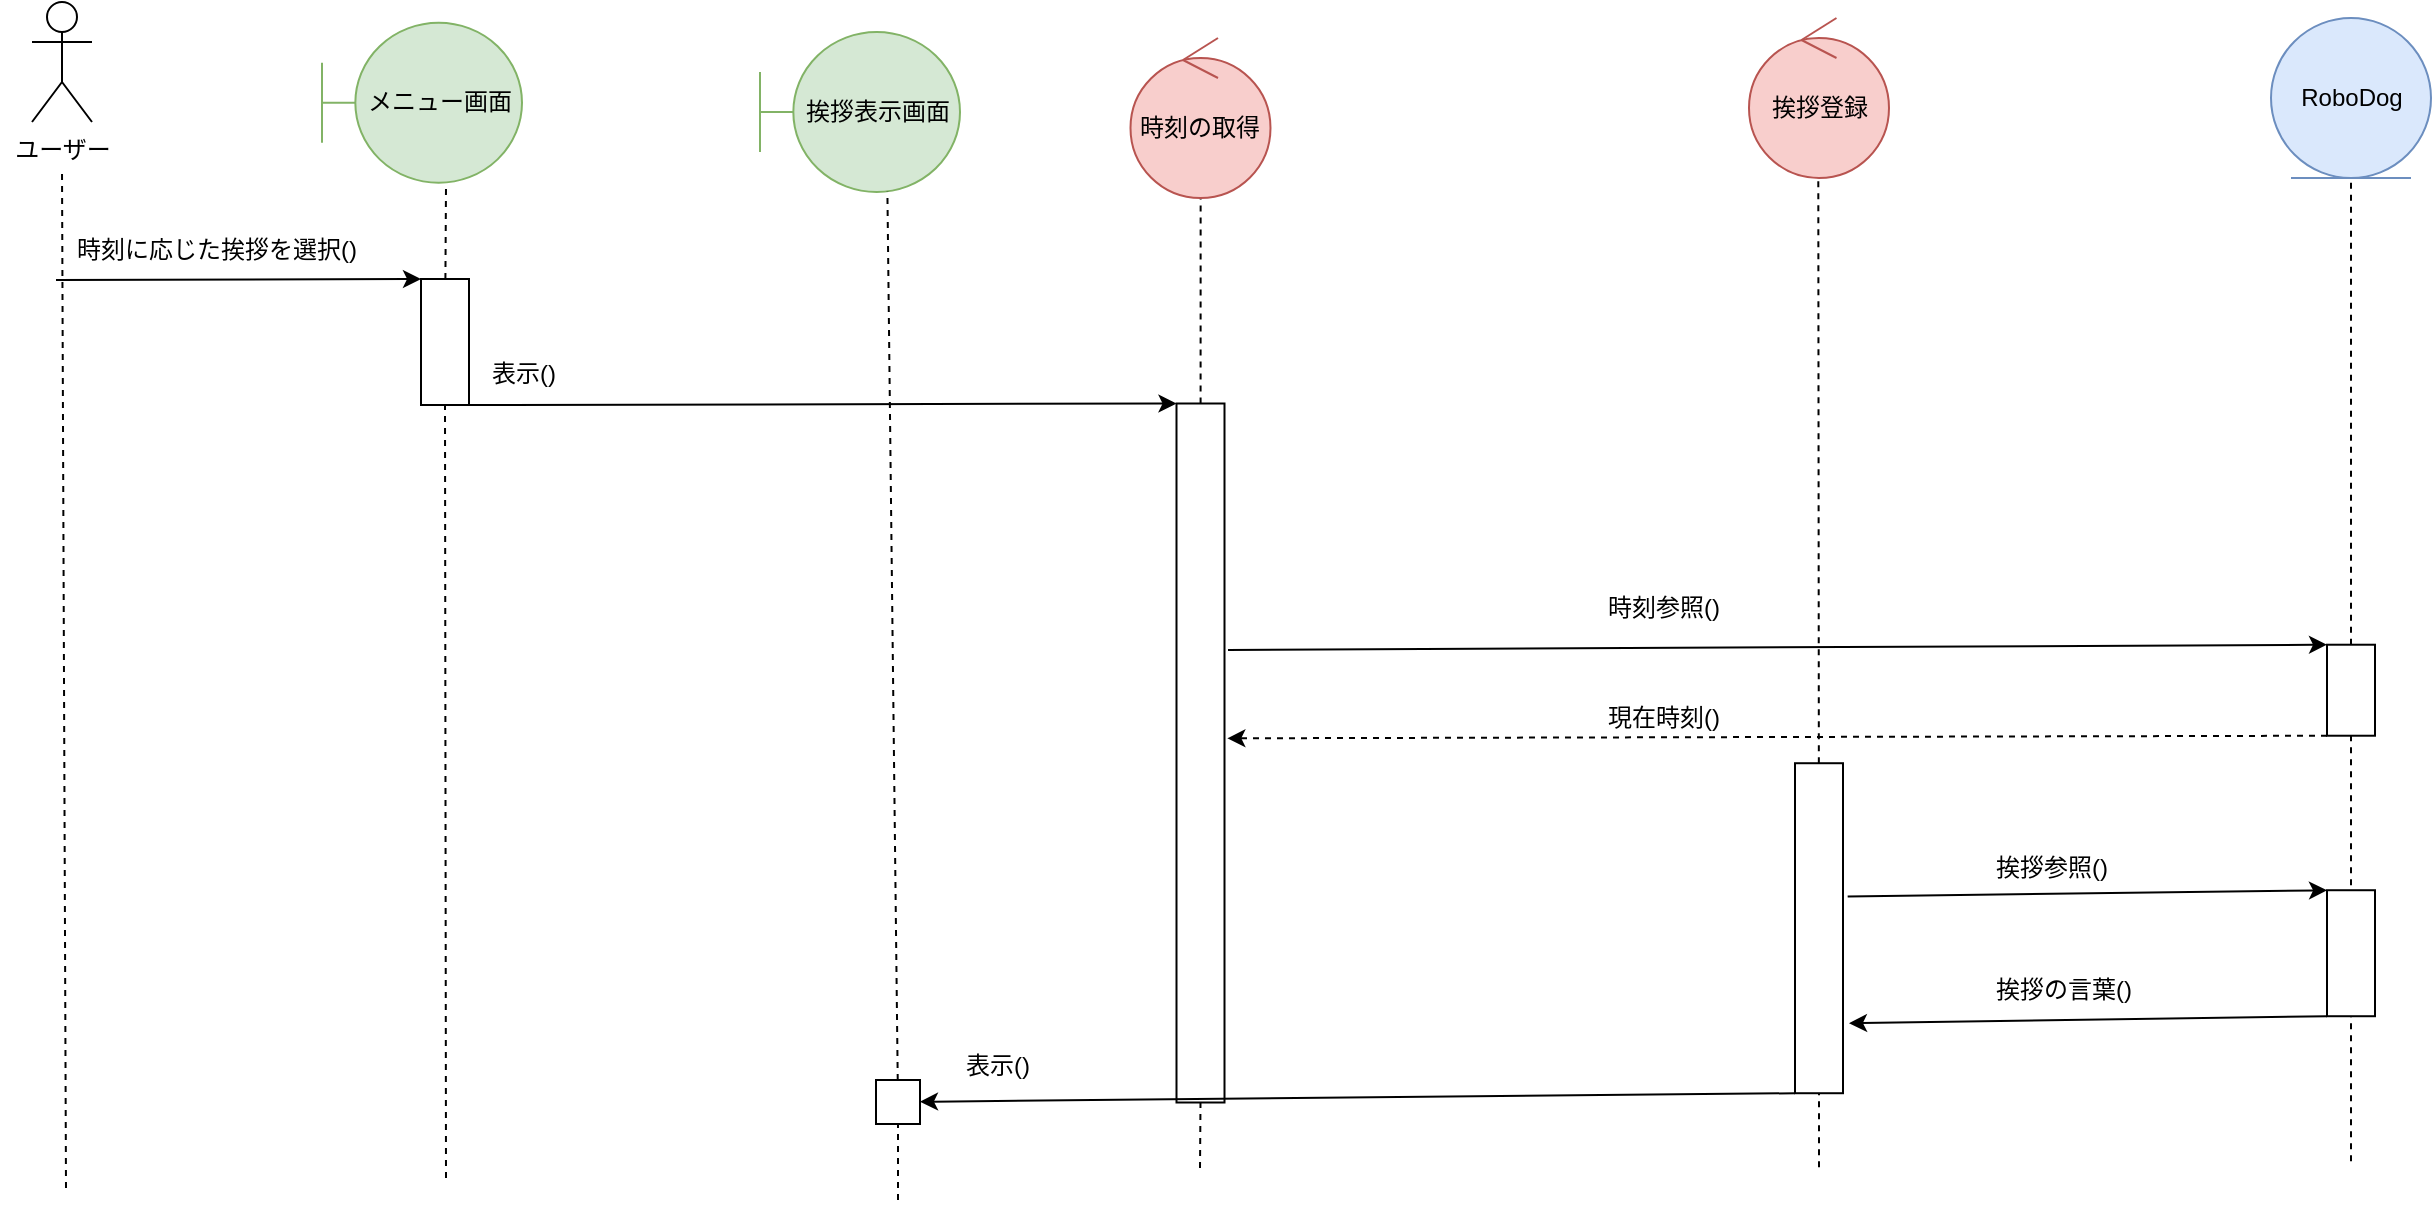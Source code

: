 <mxfile version="28.1.2">
  <diagram id="w8gqnspZIC27UhuPMeOe" name="ページ1">
    <mxGraphModel dx="786" dy="516" grid="0" gridSize="10" guides="1" tooltips="1" connect="1" arrows="1" fold="1" page="1" pageScale="1" pageWidth="827" pageHeight="1169" background="#ffffff" math="0" shadow="0">
      <root>
        <mxCell id="0" />
        <mxCell id="1" parent="0" />
        <mxCell id="r5pb2OvoVo8OXtP2gVpi-16" value="ユーザー" style="shape=umlActor;verticalLabelPosition=bottom;verticalAlign=top;html=1;outlineConnect=0;" vertex="1" parent="1">
          <mxGeometry x="73" y="76" width="30" height="60" as="geometry" />
        </mxCell>
        <mxCell id="r5pb2OvoVo8OXtP2gVpi-21" value="挨拶表示画面" style="shape=umlBoundary;whiteSpace=wrap;html=1;fillColor=#d5e8d4;strokeColor=#82b366;" vertex="1" parent="1">
          <mxGeometry x="437" y="91.0" width="100" height="80" as="geometry" />
        </mxCell>
        <mxCell id="r5pb2OvoVo8OXtP2gVpi-23" value="メニュー画面" style="shape=umlBoundary;whiteSpace=wrap;html=1;fillColor=#d5e8d4;strokeColor=#82b366;" vertex="1" parent="1">
          <mxGeometry x="218" y="86.39" width="100" height="80" as="geometry" />
        </mxCell>
        <mxCell id="r5pb2OvoVo8OXtP2gVpi-25" value="挨拶登録" style="ellipse;shape=umlControl;whiteSpace=wrap;html=1;fillColor=#f8cecc;strokeColor=#b85450;" vertex="1" parent="1">
          <mxGeometry x="931.5" y="84.0" width="70" height="80" as="geometry" />
        </mxCell>
        <mxCell id="r5pb2OvoVo8OXtP2gVpi-26" value="RoboDog" style="ellipse;shape=umlEntity;whiteSpace=wrap;html=1;fillColor=#dae8fc;strokeColor=#6c8ebf;" vertex="1" parent="1">
          <mxGeometry x="1192.5" y="84.0" width="80" height="80" as="geometry" />
        </mxCell>
        <mxCell id="r5pb2OvoVo8OXtP2gVpi-28" value="" style="endArrow=none;dashed=1;html=1;rounded=0;" edge="1" parent="1">
          <mxGeometry width="50" height="50" relative="1" as="geometry">
            <mxPoint x="90" y="669" as="sourcePoint" />
            <mxPoint x="88" y="159" as="targetPoint" />
          </mxGeometry>
        </mxCell>
        <mxCell id="r5pb2OvoVo8OXtP2gVpi-29" value="" style="endArrow=none;dashed=1;html=1;rounded=0;entryX=0.62;entryY=1.024;entryDx=0;entryDy=0;entryPerimeter=0;" edge="1" parent="1" source="r5pb2OvoVo8OXtP2gVpi-34" target="r5pb2OvoVo8OXtP2gVpi-23">
          <mxGeometry width="50" height="50" relative="1" as="geometry">
            <mxPoint x="280" y="664" as="sourcePoint" />
            <mxPoint x="82" y="228" as="targetPoint" />
          </mxGeometry>
        </mxCell>
        <mxCell id="r5pb2OvoVo8OXtP2gVpi-30" value="" style="endArrow=none;dashed=1;html=1;rounded=0;entryX=0.501;entryY=0.963;entryDx=0;entryDy=0;entryPerimeter=0;" edge="1" parent="1" source="r5pb2OvoVo8OXtP2gVpi-36" target="r5pb2OvoVo8OXtP2gVpi-73">
          <mxGeometry width="50" height="50" relative="1" as="geometry">
            <mxPoint x="428" y="660" as="sourcePoint" />
            <mxPoint x="656" y="172.28" as="targetPoint" />
          </mxGeometry>
        </mxCell>
        <mxCell id="r5pb2OvoVo8OXtP2gVpi-31" value="" style="endArrow=none;dashed=1;html=1;rounded=0;entryX=0.637;entryY=0.999;entryDx=0;entryDy=0;entryPerimeter=0;" edge="1" parent="1" source="r5pb2OvoVo8OXtP2gVpi-59" target="r5pb2OvoVo8OXtP2gVpi-21">
          <mxGeometry width="50" height="50" relative="1" as="geometry">
            <mxPoint x="605" y="658" as="sourcePoint" />
            <mxPoint x="609" y="509" as="targetPoint" />
          </mxGeometry>
        </mxCell>
        <mxCell id="r5pb2OvoVo8OXtP2gVpi-35" value="" style="endArrow=none;dashed=1;html=1;rounded=0;entryX=1;entryY=0.5;entryDx=0;entryDy=0;" edge="1" parent="1" target="r5pb2OvoVo8OXtP2gVpi-34">
          <mxGeometry width="50" height="50" relative="1" as="geometry">
            <mxPoint x="280" y="664" as="sourcePoint" />
            <mxPoint x="280" y="168" as="targetPoint" />
          </mxGeometry>
        </mxCell>
        <mxCell id="r5pb2OvoVo8OXtP2gVpi-34" value="" style="rounded=0;whiteSpace=wrap;html=1;rotation=90;" vertex="1" parent="1">
          <mxGeometry x="248" y="234" width="63" height="24" as="geometry" />
        </mxCell>
        <mxCell id="r5pb2OvoVo8OXtP2gVpi-37" value="" style="endArrow=none;dashed=1;html=1;rounded=0;entryX=1;entryY=0.5;entryDx=0;entryDy=0;" edge="1" parent="1" target="r5pb2OvoVo8OXtP2gVpi-36">
          <mxGeometry width="50" height="50" relative="1" as="geometry">
            <mxPoint x="657" y="659" as="sourcePoint" />
            <mxPoint x="424" y="168" as="targetPoint" />
          </mxGeometry>
        </mxCell>
        <mxCell id="r5pb2OvoVo8OXtP2gVpi-36" value="" style="rounded=0;whiteSpace=wrap;html=1;rotation=90;" vertex="1" parent="1">
          <mxGeometry x="482.5" y="439.5" width="349.5" height="24" as="geometry" />
        </mxCell>
        <mxCell id="r5pb2OvoVo8OXtP2gVpi-42" value="" style="endArrow=none;dashed=1;html=1;rounded=0;entryX=0.495;entryY=0.991;entryDx=0;entryDy=0;entryPerimeter=0;" edge="1" parent="1" source="r5pb2OvoVo8OXtP2gVpi-45" target="r5pb2OvoVo8OXtP2gVpi-25">
          <mxGeometry width="50" height="50" relative="1" as="geometry">
            <mxPoint x="970.5" y="664.61" as="sourcePoint" />
            <mxPoint x="821.5" y="34.61" as="targetPoint" />
          </mxGeometry>
        </mxCell>
        <mxCell id="r5pb2OvoVo8OXtP2gVpi-43" value="" style="endArrow=none;dashed=1;html=1;rounded=0;entryX=0.5;entryY=1;entryDx=0;entryDy=0;" edge="1" parent="1" source="r5pb2OvoVo8OXtP2gVpi-47" target="r5pb2OvoVo8OXtP2gVpi-26">
          <mxGeometry width="50" height="50" relative="1" as="geometry">
            <mxPoint x="1229.5" y="663.61" as="sourcePoint" />
            <mxPoint x="1110.5" y="262.61" as="targetPoint" />
          </mxGeometry>
        </mxCell>
        <mxCell id="r5pb2OvoVo8OXtP2gVpi-46" value="" style="endArrow=none;dashed=1;html=1;rounded=0;entryX=1;entryY=0.5;entryDx=0;entryDy=0;" edge="1" parent="1" target="r5pb2OvoVo8OXtP2gVpi-45">
          <mxGeometry width="50" height="50" relative="1" as="geometry">
            <mxPoint x="966.5" y="658.61" as="sourcePoint" />
            <mxPoint x="966.5" y="163.61" as="targetPoint" />
          </mxGeometry>
        </mxCell>
        <mxCell id="r5pb2OvoVo8OXtP2gVpi-45" value="" style="rounded=0;whiteSpace=wrap;html=1;rotation=90;" vertex="1" parent="1">
          <mxGeometry x="884" y="527.11" width="165" height="24" as="geometry" />
        </mxCell>
        <mxCell id="r5pb2OvoVo8OXtP2gVpi-48" value="" style="endArrow=none;dashed=1;html=1;rounded=0;entryX=1;entryY=0.5;entryDx=0;entryDy=0;" edge="1" parent="1" target="r5pb2OvoVo8OXtP2gVpi-47">
          <mxGeometry width="50" height="50" relative="1" as="geometry">
            <mxPoint x="1232.5" y="655.61" as="sourcePoint" />
            <mxPoint x="1232.5" y="163.61" as="targetPoint" />
          </mxGeometry>
        </mxCell>
        <mxCell id="r5pb2OvoVo8OXtP2gVpi-47" value="" style="rounded=0;whiteSpace=wrap;html=1;rotation=90;" vertex="1" parent="1">
          <mxGeometry x="1209.75" y="408.11" width="45.5" height="24" as="geometry" />
        </mxCell>
        <mxCell id="r5pb2OvoVo8OXtP2gVpi-49" value="" style="rounded=0;whiteSpace=wrap;html=1;rotation=90;" vertex="1" parent="1">
          <mxGeometry x="1201" y="539.61" width="63" height="24" as="geometry" />
        </mxCell>
        <mxCell id="r5pb2OvoVo8OXtP2gVpi-50" value="" style="endArrow=classic;html=1;rounded=0;exitX=1;exitY=1;exitDx=0;exitDy=0;" edge="1" parent="1" source="r5pb2OvoVo8OXtP2gVpi-45" target="r5pb2OvoVo8OXtP2gVpi-59">
          <mxGeometry width="50" height="50" relative="1" as="geometry">
            <mxPoint x="449" y="83" as="sourcePoint" />
            <mxPoint x="617" y="628" as="targetPoint" />
          </mxGeometry>
        </mxCell>
        <mxCell id="r5pb2OvoVo8OXtP2gVpi-51" value="" style="endArrow=classic;html=1;rounded=0;entryX=0;entryY=1;entryDx=0;entryDy=0;" edge="1" parent="1" target="r5pb2OvoVo8OXtP2gVpi-34">
          <mxGeometry width="50" height="50" relative="1" as="geometry">
            <mxPoint x="85" y="215" as="sourcePoint" />
            <mxPoint x="297" y="233" as="targetPoint" />
          </mxGeometry>
        </mxCell>
        <mxCell id="r5pb2OvoVo8OXtP2gVpi-52" value="" style="endArrow=classic;html=1;rounded=0;entryX=0;entryY=1;entryDx=0;entryDy=0;exitX=1;exitY=0;exitDx=0;exitDy=0;" edge="1" parent="1" source="r5pb2OvoVo8OXtP2gVpi-34" target="r5pb2OvoVo8OXtP2gVpi-36">
          <mxGeometry width="50" height="50" relative="1" as="geometry">
            <mxPoint x="335" y="251" as="sourcePoint" />
            <mxPoint x="518" y="251" as="targetPoint" />
          </mxGeometry>
        </mxCell>
        <mxCell id="r5pb2OvoVo8OXtP2gVpi-55" value="" style="endArrow=classic;html=1;rounded=0;entryX=0;entryY=1;entryDx=0;entryDy=0;" edge="1" parent="1" target="r5pb2OvoVo8OXtP2gVpi-47">
          <mxGeometry width="50" height="50" relative="1" as="geometry">
            <mxPoint x="671" y="400" as="sourcePoint" />
            <mxPoint x="1067" y="96" as="targetPoint" />
          </mxGeometry>
        </mxCell>
        <mxCell id="r5pb2OvoVo8OXtP2gVpi-56" value="" style="endArrow=classic;html=1;rounded=0;entryX=0;entryY=1;entryDx=0;entryDy=0;exitX=0.404;exitY=-0.097;exitDx=0;exitDy=0;exitPerimeter=0;" edge="1" parent="1" source="r5pb2OvoVo8OXtP2gVpi-45" target="r5pb2OvoVo8OXtP2gVpi-49">
          <mxGeometry width="50" height="50" relative="1" as="geometry">
            <mxPoint x="864.5" y="543.61" as="sourcePoint" />
            <mxPoint x="914.5" y="493.61" as="targetPoint" />
          </mxGeometry>
        </mxCell>
        <mxCell id="r5pb2OvoVo8OXtP2gVpi-57" value="" style="endArrow=classic;html=1;rounded=0;exitX=1;exitY=1;exitDx=0;exitDy=0;" edge="1" parent="1" source="r5pb2OvoVo8OXtP2gVpi-49">
          <mxGeometry width="50" height="50" relative="1" as="geometry">
            <mxPoint x="864.5" y="543.61" as="sourcePoint" />
            <mxPoint x="981.5" y="586.61" as="targetPoint" />
          </mxGeometry>
        </mxCell>
        <mxCell id="r5pb2OvoVo8OXtP2gVpi-60" value="" style="endArrow=none;dashed=1;html=1;rounded=0;entryX=0.5;entryY=1;entryDx=0;entryDy=0;" edge="1" parent="1" target="r5pb2OvoVo8OXtP2gVpi-59">
          <mxGeometry width="50" height="50" relative="1" as="geometry">
            <mxPoint x="506" y="675" as="sourcePoint" />
            <mxPoint x="605" y="166" as="targetPoint" />
          </mxGeometry>
        </mxCell>
        <mxCell id="r5pb2OvoVo8OXtP2gVpi-59" value="" style="whiteSpace=wrap;html=1;aspect=fixed;" vertex="1" parent="1">
          <mxGeometry x="495" y="615" width="22" height="22" as="geometry" />
        </mxCell>
        <mxCell id="r5pb2OvoVo8OXtP2gVpi-62" value="時刻に応じた挨拶を選択()" style="text;html=1;align=center;verticalAlign=middle;whiteSpace=wrap;rounded=0;" vertex="1" parent="1">
          <mxGeometry x="57" y="185" width="217" height="30" as="geometry" />
        </mxCell>
        <mxCell id="r5pb2OvoVo8OXtP2gVpi-64" value="表示()" style="text;html=1;align=center;verticalAlign=middle;whiteSpace=wrap;rounded=0;" vertex="1" parent="1">
          <mxGeometry x="289" y="247" width="60" height="30" as="geometry" />
        </mxCell>
        <mxCell id="r5pb2OvoVo8OXtP2gVpi-66" value="表示()" style="text;html=1;align=center;verticalAlign=middle;whiteSpace=wrap;rounded=0;" vertex="1" parent="1">
          <mxGeometry x="526" y="593" width="60" height="30" as="geometry" />
        </mxCell>
        <mxCell id="r5pb2OvoVo8OXtP2gVpi-67" value="時刻参照()" style="text;html=1;align=center;verticalAlign=middle;whiteSpace=wrap;rounded=0;" vertex="1" parent="1">
          <mxGeometry x="859" y="364" width="60" height="30" as="geometry" />
        </mxCell>
        <mxCell id="r5pb2OvoVo8OXtP2gVpi-68" value="現在時刻()" style="text;html=1;align=center;verticalAlign=middle;whiteSpace=wrap;rounded=0;" vertex="1" parent="1">
          <mxGeometry x="859" y="419.25" width="60" height="30" as="geometry" />
        </mxCell>
        <mxCell id="r5pb2OvoVo8OXtP2gVpi-69" value="" style="endArrow=classic;html=1;rounded=0;entryX=0.479;entryY=-0.059;entryDx=0;entryDy=0;entryPerimeter=0;exitX=1;exitY=1;exitDx=0;exitDy=0;dashed=1;" edge="1" parent="1" source="r5pb2OvoVo8OXtP2gVpi-47" target="r5pb2OvoVo8OXtP2gVpi-36">
          <mxGeometry width="50" height="50" relative="1" as="geometry">
            <mxPoint x="571" y="346" as="sourcePoint" />
            <mxPoint x="783" y="446.042" as="targetPoint" />
          </mxGeometry>
        </mxCell>
        <mxCell id="r5pb2OvoVo8OXtP2gVpi-70" value="挨拶参照()" style="text;html=1;align=center;verticalAlign=middle;whiteSpace=wrap;rounded=0;" vertex="1" parent="1">
          <mxGeometry x="1052.5" y="493.61" width="60" height="30" as="geometry" />
        </mxCell>
        <mxCell id="r5pb2OvoVo8OXtP2gVpi-71" value="挨拶の言葉()" style="text;html=1;align=center;verticalAlign=middle;whiteSpace=wrap;rounded=0;" vertex="1" parent="1">
          <mxGeometry x="1038.5" y="554.61" width="100" height="30" as="geometry" />
        </mxCell>
        <mxCell id="r5pb2OvoVo8OXtP2gVpi-73" value="時刻の取得" style="ellipse;shape=umlControl;whiteSpace=wrap;html=1;fillColor=#f8cecc;strokeColor=#b85450;" vertex="1" parent="1">
          <mxGeometry x="622.25" y="94" width="70" height="80" as="geometry" />
        </mxCell>
      </root>
    </mxGraphModel>
  </diagram>
</mxfile>
